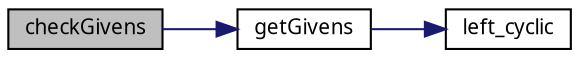 digraph G
{
  edge [fontname="FreeSans.ttf",fontsize=10,labelfontname="FreeSans.ttf",labelfontsize=10];
  node [fontname="FreeSans.ttf",fontsize=10,shape=record];
  rankdir=LR;
  Node1 [label="checkGivens",height=0.2,width=0.4,color="black", fillcolor="grey75", style="filled" fontcolor="black"];
  Node1 -> Node2 [color="midnightblue",fontsize=10,style="solid",fontname="FreeSans.ttf"];
  Node2 [label="getGivens",height=0.2,width=0.4,color="black", fillcolor="white", style="filled",URL="$dense_8c.html#00caca24445d05daed3f05182e00c00c"];
  Node2 -> Node3 [color="midnightblue",fontsize=10,style="solid",fontname="FreeSans.ttf"];
  Node3 [label="left_cyclic",height=0.2,width=0.4,color="black", fillcolor="white", style="filled",URL="$dense_8c.html#68bc52a49ead614a48ef477696af3b78",tooltip="Perform a left cyclic shift of columns j to k in the upper triangular matrix x, then..."];
}
